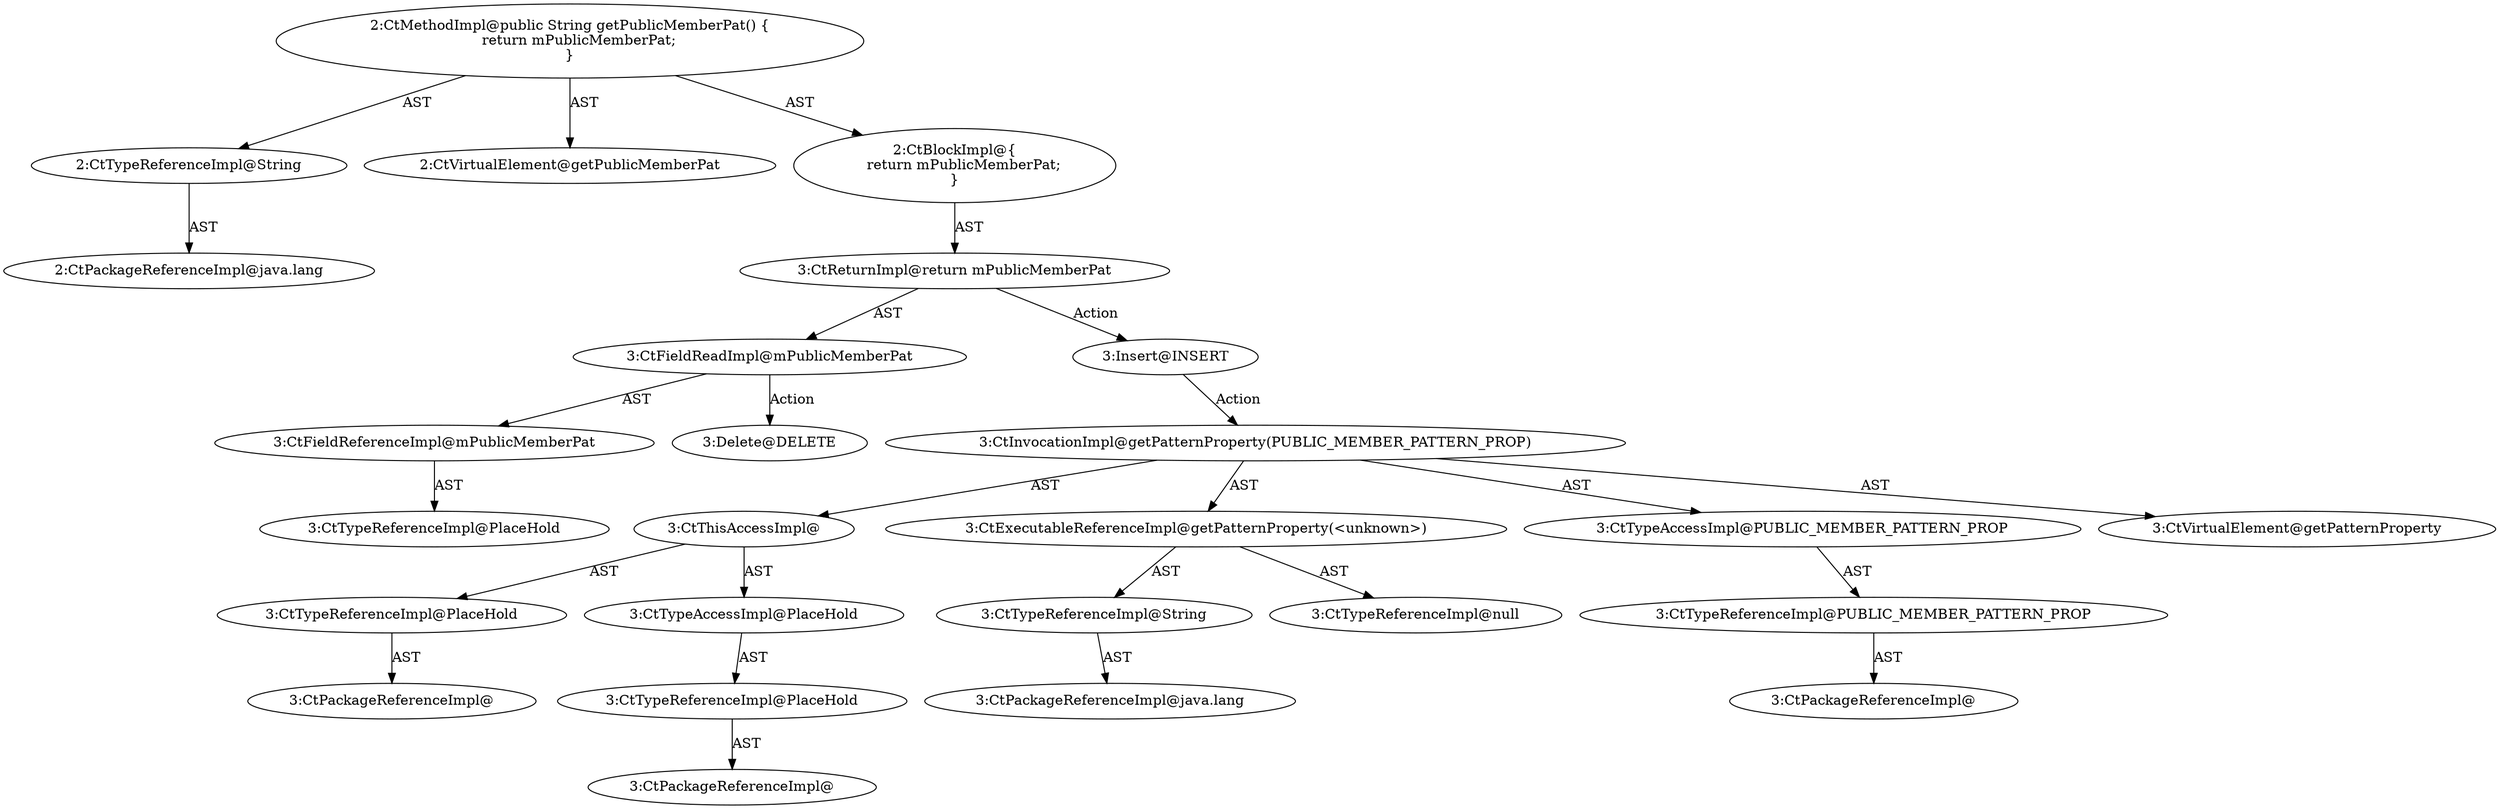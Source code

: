 digraph "getPublicMemberPat#?" {
0 [label="2:CtTypeReferenceImpl@String" shape=ellipse]
1 [label="2:CtPackageReferenceImpl@java.lang" shape=ellipse]
2 [label="2:CtVirtualElement@getPublicMemberPat" shape=ellipse]
3 [label="3:CtFieldReferenceImpl@mPublicMemberPat" shape=ellipse]
4 [label="3:CtTypeReferenceImpl@PlaceHold" shape=ellipse]
5 [label="3:CtFieldReadImpl@mPublicMemberPat" shape=ellipse]
6 [label="3:CtReturnImpl@return mPublicMemberPat" shape=ellipse]
7 [label="2:CtBlockImpl@\{
    return mPublicMemberPat;
\}" shape=ellipse]
8 [label="2:CtMethodImpl@public String getPublicMemberPat() \{
    return mPublicMemberPat;
\}" shape=ellipse]
9 [label="3:Delete@DELETE" shape=ellipse]
10 [label="3:Insert@INSERT" shape=ellipse]
11 [label="3:CtPackageReferenceImpl@" shape=ellipse]
12 [label="3:CtTypeReferenceImpl@PlaceHold" shape=ellipse]
13 [label="3:CtPackageReferenceImpl@" shape=ellipse]
14 [label="3:CtTypeReferenceImpl@PlaceHold" shape=ellipse]
15 [label="3:CtTypeAccessImpl@PlaceHold" shape=ellipse]
16 [label="3:CtThisAccessImpl@" shape=ellipse]
17 [label="3:CtPackageReferenceImpl@java.lang" shape=ellipse]
18 [label="3:CtTypeReferenceImpl@String" shape=ellipse]
19 [label="3:CtTypeReferenceImpl@null" shape=ellipse]
20 [label="3:CtExecutableReferenceImpl@getPatternProperty(<unknown>)" shape=ellipse]
21 [label="3:CtPackageReferenceImpl@" shape=ellipse]
22 [label="3:CtTypeReferenceImpl@PUBLIC_MEMBER_PATTERN_PROP" shape=ellipse]
23 [label="3:CtTypeAccessImpl@PUBLIC_MEMBER_PATTERN_PROP" shape=ellipse]
24 [label="3:CtInvocationImpl@getPatternProperty(PUBLIC_MEMBER_PATTERN_PROP)" shape=ellipse]
25 [label="3:CtVirtualElement@getPatternProperty" shape=ellipse]
0 -> 1 [label="AST"];
3 -> 4 [label="AST"];
5 -> 3 [label="AST"];
5 -> 9 [label="Action"];
6 -> 5 [label="AST"];
6 -> 10 [label="Action"];
7 -> 6 [label="AST"];
8 -> 2 [label="AST"];
8 -> 0 [label="AST"];
8 -> 7 [label="AST"];
10 -> 24 [label="Action"];
12 -> 11 [label="AST"];
14 -> 13 [label="AST"];
15 -> 14 [label="AST"];
16 -> 12 [label="AST"];
16 -> 15 [label="AST"];
18 -> 17 [label="AST"];
20 -> 18 [label="AST"];
20 -> 19 [label="AST"];
22 -> 21 [label="AST"];
23 -> 22 [label="AST"];
24 -> 25 [label="AST"];
24 -> 16 [label="AST"];
24 -> 20 [label="AST"];
24 -> 23 [label="AST"];
}
